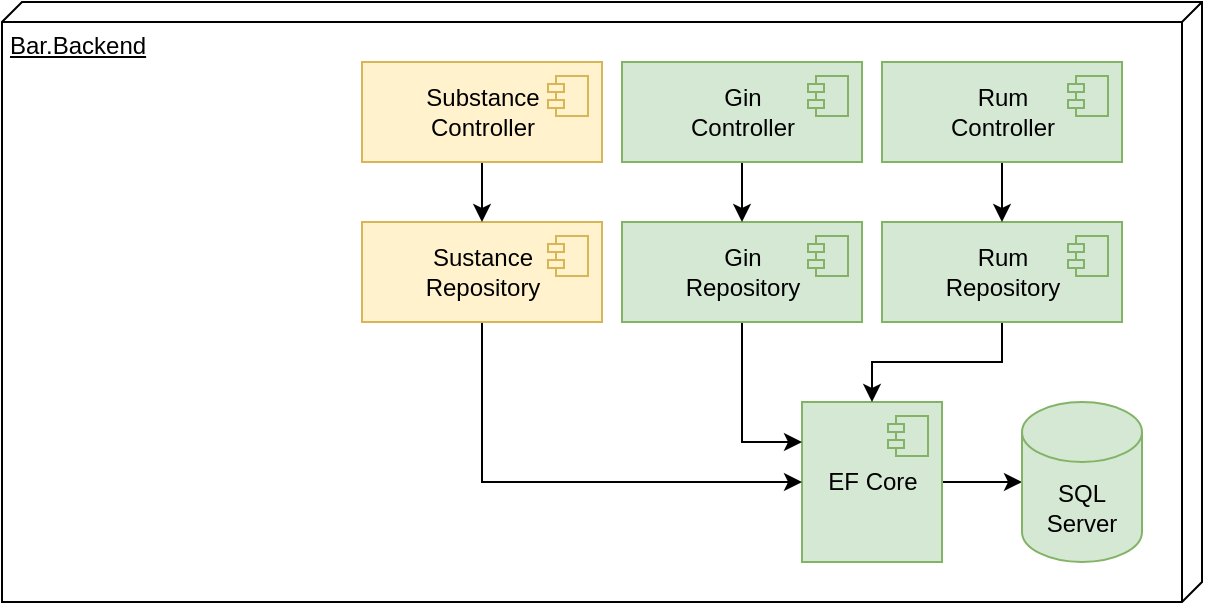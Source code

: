 <mxfile version="14.9.3" type="device" pages="2"><diagram id="liJvoYqhWFYWjsH0Zqe6" name="Components"><mxGraphModel dx="1038" dy="578" grid="1" gridSize="10" guides="1" tooltips="1" connect="1" arrows="1" fold="1" page="1" pageScale="1" pageWidth="850" pageHeight="1100" math="0" shadow="0"><root><mxCell id="0"/><mxCell id="1" parent="0"/><mxCell id="nYe0ET-Sz3Fln6yOQL6p-5" value="Bar.Backend" style="verticalAlign=top;align=left;spacingTop=8;spacingLeft=2;spacingRight=12;shape=cube;size=10;direction=south;fontStyle=4;html=1;" parent="1" vertex="1"><mxGeometry x="160" y="200" width="600" height="300" as="geometry"/></mxCell><mxCell id="nYe0ET-Sz3Fln6yOQL6p-7" style="edgeStyle=orthogonalEdgeStyle;rounded=0;orthogonalLoop=1;jettySize=auto;html=1;entryX=0;entryY=0.5;entryDx=0;entryDy=0;entryPerimeter=0;" parent="1" source="nYe0ET-Sz3Fln6yOQL6p-1" target="nYe0ET-Sz3Fln6yOQL6p-4" edge="1"><mxGeometry relative="1" as="geometry"/></mxCell><mxCell id="nYe0ET-Sz3Fln6yOQL6p-1" value="EF Core" style="html=1;dropTarget=0;fillColor=#d5e8d4;strokeColor=#82b366;" parent="1" vertex="1"><mxGeometry x="560" y="400" width="70" height="80" as="geometry"/></mxCell><mxCell id="nYe0ET-Sz3Fln6yOQL6p-2" value="" style="shape=module;jettyWidth=8;jettyHeight=4;fillColor=#d5e8d4;strokeColor=#82b366;" parent="nYe0ET-Sz3Fln6yOQL6p-1" vertex="1"><mxGeometry x="1" width="20" height="20" relative="1" as="geometry"><mxPoint x="-27" y="7" as="offset"/></mxGeometry></mxCell><mxCell id="nYe0ET-Sz3Fln6yOQL6p-4" value="SQL Server" style="shape=cylinder3;whiteSpace=wrap;html=1;boundedLbl=1;backgroundOutline=1;size=15;fillColor=#d5e8d4;strokeColor=#82b366;" parent="1" vertex="1"><mxGeometry x="670" y="400" width="60" height="80" as="geometry"/></mxCell><mxCell id="nYe0ET-Sz3Fln6yOQL6p-10" style="edgeStyle=orthogonalEdgeStyle;rounded=0;orthogonalLoop=1;jettySize=auto;html=1;entryX=0.5;entryY=0;entryDx=0;entryDy=0;" parent="1" source="nYe0ET-Sz3Fln6yOQL6p-8" target="nYe0ET-Sz3Fln6yOQL6p-1" edge="1"><mxGeometry relative="1" as="geometry"/></mxCell><mxCell id="nYe0ET-Sz3Fln6yOQL6p-8" value="Rum&lt;br&gt;Repository" style="html=1;dropTarget=0;fillColor=#d5e8d4;strokeColor=#82b366;" parent="1" vertex="1"><mxGeometry x="600" y="310" width="120" height="50" as="geometry"/></mxCell><mxCell id="nYe0ET-Sz3Fln6yOQL6p-9" value="" style="shape=module;jettyWidth=8;jettyHeight=4;fillColor=#d5e8d4;strokeColor=#82b366;" parent="nYe0ET-Sz3Fln6yOQL6p-8" vertex="1"><mxGeometry x="1" width="20" height="20" relative="1" as="geometry"><mxPoint x="-27" y="7" as="offset"/></mxGeometry></mxCell><mxCell id="nYe0ET-Sz3Fln6yOQL6p-13" style="edgeStyle=orthogonalEdgeStyle;rounded=0;orthogonalLoop=1;jettySize=auto;html=1;entryX=0.5;entryY=0;entryDx=0;entryDy=0;" parent="1" source="nYe0ET-Sz3Fln6yOQL6p-11" target="nYe0ET-Sz3Fln6yOQL6p-8" edge="1"><mxGeometry relative="1" as="geometry"/></mxCell><mxCell id="nYe0ET-Sz3Fln6yOQL6p-11" value="Rum&lt;br&gt;Controller" style="html=1;dropTarget=0;fillColor=#d5e8d4;strokeColor=#82b366;" parent="1" vertex="1"><mxGeometry x="600" y="230" width="120" height="50" as="geometry"/></mxCell><mxCell id="nYe0ET-Sz3Fln6yOQL6p-12" value="" style="shape=module;jettyWidth=8;jettyHeight=4;fillColor=#d5e8d4;strokeColor=#82b366;" parent="nYe0ET-Sz3Fln6yOQL6p-11" vertex="1"><mxGeometry x="1" width="20" height="20" relative="1" as="geometry"><mxPoint x="-27" y="7" as="offset"/></mxGeometry></mxCell><mxCell id="p8jO2pnVqjBkbR0kJbWY-3" style="edgeStyle=orthogonalEdgeStyle;rounded=0;orthogonalLoop=1;jettySize=auto;html=1;entryX=0;entryY=0.25;entryDx=0;entryDy=0;" parent="1" source="p8jO2pnVqjBkbR0kJbWY-1" target="nYe0ET-Sz3Fln6yOQL6p-1" edge="1"><mxGeometry relative="1" as="geometry"/></mxCell><mxCell id="p8jO2pnVqjBkbR0kJbWY-1" value="Gin&lt;br&gt;Repository" style="html=1;dropTarget=0;fillColor=#d5e8d4;strokeColor=#82b366;" parent="1" vertex="1"><mxGeometry x="470" y="310" width="120" height="50" as="geometry"/></mxCell><mxCell id="p8jO2pnVqjBkbR0kJbWY-2" value="" style="shape=module;jettyWidth=8;jettyHeight=4;fillColor=#d5e8d4;strokeColor=#82b366;" parent="p8jO2pnVqjBkbR0kJbWY-1" vertex="1"><mxGeometry x="1" width="20" height="20" relative="1" as="geometry"><mxPoint x="-27" y="7" as="offset"/></mxGeometry></mxCell><mxCell id="p8jO2pnVqjBkbR0kJbWY-6" style="edgeStyle=orthogonalEdgeStyle;rounded=0;orthogonalLoop=1;jettySize=auto;html=1;entryX=0.5;entryY=0;entryDx=0;entryDy=0;" parent="1" source="p8jO2pnVqjBkbR0kJbWY-4" target="p8jO2pnVqjBkbR0kJbWY-1" edge="1"><mxGeometry relative="1" as="geometry"/></mxCell><mxCell id="p8jO2pnVqjBkbR0kJbWY-4" value="Gin&lt;br&gt;Controller" style="html=1;dropTarget=0;fillColor=#d5e8d4;strokeColor=#82b366;" parent="1" vertex="1"><mxGeometry x="470" y="230" width="120" height="50" as="geometry"/></mxCell><mxCell id="p8jO2pnVqjBkbR0kJbWY-5" value="" style="shape=module;jettyWidth=8;jettyHeight=4;fillColor=#d5e8d4;strokeColor=#82b366;" parent="p8jO2pnVqjBkbR0kJbWY-4" vertex="1"><mxGeometry x="1" width="20" height="20" relative="1" as="geometry"><mxPoint x="-27" y="7" as="offset"/></mxGeometry></mxCell><mxCell id="MSdjkZru6t9fUNN-rmlD-6" style="edgeStyle=orthogonalEdgeStyle;rounded=0;orthogonalLoop=1;jettySize=auto;html=1;entryX=0;entryY=0.5;entryDx=0;entryDy=0;" parent="1" source="MSdjkZru6t9fUNN-rmlD-1" target="nYe0ET-Sz3Fln6yOQL6p-1" edge="1"><mxGeometry relative="1" as="geometry"><Array as="points"><mxPoint x="400" y="440"/></Array></mxGeometry></mxCell><mxCell id="MSdjkZru6t9fUNN-rmlD-1" value="Sustance&lt;br&gt;Repository" style="html=1;dropTarget=0;fillColor=#fff2cc;strokeColor=#d6b656;" parent="1" vertex="1"><mxGeometry x="340" y="310" width="120" height="50" as="geometry"/></mxCell><mxCell id="MSdjkZru6t9fUNN-rmlD-2" value="" style="shape=module;jettyWidth=8;jettyHeight=4;fillColor=#fff2cc;strokeColor=#d6b656;" parent="MSdjkZru6t9fUNN-rmlD-1" vertex="1"><mxGeometry x="1" width="20" height="20" relative="1" as="geometry"><mxPoint x="-27" y="7" as="offset"/></mxGeometry></mxCell><mxCell id="MSdjkZru6t9fUNN-rmlD-5" style="edgeStyle=orthogonalEdgeStyle;rounded=0;orthogonalLoop=1;jettySize=auto;html=1;entryX=0.5;entryY=0;entryDx=0;entryDy=0;" parent="1" source="MSdjkZru6t9fUNN-rmlD-3" target="MSdjkZru6t9fUNN-rmlD-1" edge="1"><mxGeometry relative="1" as="geometry"/></mxCell><mxCell id="MSdjkZru6t9fUNN-rmlD-3" value="Substance&lt;br&gt;Controller" style="html=1;dropTarget=0;fillColor=#fff2cc;strokeColor=#d6b656;" parent="1" vertex="1"><mxGeometry x="340" y="230" width="120" height="50" as="geometry"/></mxCell><mxCell id="MSdjkZru6t9fUNN-rmlD-4" value="" style="shape=module;jettyWidth=8;jettyHeight=4;fillColor=#fff2cc;strokeColor=#d6b656;" parent="MSdjkZru6t9fUNN-rmlD-3" vertex="1"><mxGeometry x="1" width="20" height="20" relative="1" as="geometry"><mxPoint x="-27" y="7" as="offset"/></mxGeometry></mxCell></root></mxGraphModel></diagram><diagram id="ZNt36LP1lRpZyB43Jjhg" name="Domain"><mxGraphModel dx="1038" dy="578" grid="1" gridSize="10" guides="1" tooltips="1" connect="1" arrows="1" fold="1" page="1" pageScale="1" pageWidth="850" pageHeight="1100" math="0" shadow="0"><root><mxCell id="3M5SwYeXtezczj63YiX--0"/><mxCell id="3M5SwYeXtezczj63YiX--1" parent="3M5SwYeXtezczj63YiX--0"/><mxCell id="3M5SwYeXtezczj63YiX--2" value="Rum" style="swimlane;fontStyle=0;childLayout=stackLayout;horizontal=1;startSize=26;fillColor=#d5e8d4;horizontalStack=0;resizeParent=1;resizeParentMax=0;resizeLast=0;collapsible=1;marginBottom=0;strokeWidth=2;strokeColor=#82b366;" parent="3M5SwYeXtezczj63YiX--1" vertex="1"><mxGeometry x="80" y="80" width="80" height="130" as="geometry"><mxRectangle x="120" y="120" width="60" height="26" as="alternateBounds"/></mxGeometry></mxCell><mxCell id="3M5SwYeXtezczj63YiX--3" value="Id" style="text;strokeColor=none;fillColor=none;align=left;verticalAlign=top;spacingLeft=4;spacingRight=4;overflow=hidden;rotatable=0;points=[[0,0.5],[1,0.5]];portConstraint=eastwest;" parent="3M5SwYeXtezczj63YiX--2" vertex="1"><mxGeometry y="26" width="80" height="26" as="geometry"/></mxCell><mxCell id="3M5SwYeXtezczj63YiX--4" value="Name" style="text;strokeColor=none;fillColor=none;align=left;verticalAlign=top;spacingLeft=4;spacingRight=4;overflow=hidden;rotatable=0;points=[[0,0.5],[1,0.5]];portConstraint=eastwest;" parent="3M5SwYeXtezczj63YiX--2" vertex="1"><mxGeometry y="52" width="80" height="26" as="geometry"/></mxCell><mxCell id="3M5SwYeXtezczj63YiX--5" value="Teaser" style="text;strokeColor=none;fillColor=none;align=left;verticalAlign=top;spacingLeft=4;spacingRight=4;overflow=hidden;rotatable=0;points=[[0,0.5],[1,0.5]];portConstraint=eastwest;" parent="3M5SwYeXtezczj63YiX--2" vertex="1"><mxGeometry y="78" width="80" height="26" as="geometry"/></mxCell><mxCell id="3M5SwYeXtezczj63YiX--10" value="Images" style="text;strokeColor=none;fillColor=none;align=left;verticalAlign=top;spacingLeft=4;spacingRight=4;overflow=hidden;rotatable=0;points=[[0,0.5],[1,0.5]];portConstraint=eastwest;" parent="3M5SwYeXtezczj63YiX--2" vertex="1"><mxGeometry y="104" width="80" height="26" as="geometry"/></mxCell><mxCell id="3M5SwYeXtezczj63YiX--6" value="Image" style="swimlane;fontStyle=0;childLayout=stackLayout;horizontal=1;startSize=26;fillColor=#d5e8d4;horizontalStack=0;resizeParent=1;resizeParentMax=0;resizeLast=0;collapsible=1;marginBottom=0;strokeColor=#82b366;" parent="3M5SwYeXtezczj63YiX--1" vertex="1"><mxGeometry x="340" y="240" width="100" height="52" as="geometry"/></mxCell><mxCell id="3M5SwYeXtezczj63YiX--7" value="FileName" style="text;strokeColor=none;fillColor=none;align=left;verticalAlign=top;spacingLeft=4;spacingRight=4;overflow=hidden;rotatable=0;points=[[0,0.5],[1,0.5]];portConstraint=eastwest;" parent="3M5SwYeXtezczj63YiX--6" vertex="1"><mxGeometry y="26" width="100" height="26" as="geometry"/></mxCell><mxCell id="3M5SwYeXtezczj63YiX--17" value="Gin" style="swimlane;fontStyle=0;childLayout=stackLayout;horizontal=1;startSize=26;fillColor=#d5e8d4;horizontalStack=0;resizeParent=1;resizeParentMax=0;resizeLast=0;collapsible=1;marginBottom=0;strokeWidth=2;strokeColor=#82b366;" parent="3M5SwYeXtezczj63YiX--1" vertex="1"><mxGeometry x="200" y="80" width="80" height="130" as="geometry"><mxRectangle x="120" y="120" width="60" height="26" as="alternateBounds"/></mxGeometry></mxCell><mxCell id="3M5SwYeXtezczj63YiX--18" value="Id" style="text;strokeColor=none;fillColor=none;align=left;verticalAlign=top;spacingLeft=4;spacingRight=4;overflow=hidden;rotatable=0;points=[[0,0.5],[1,0.5]];portConstraint=eastwest;" parent="3M5SwYeXtezczj63YiX--17" vertex="1"><mxGeometry y="26" width="80" height="26" as="geometry"/></mxCell><mxCell id="3M5SwYeXtezczj63YiX--19" value="Name" style="text;strokeColor=none;fillColor=none;align=left;verticalAlign=top;spacingLeft=4;spacingRight=4;overflow=hidden;rotatable=0;points=[[0,0.5],[1,0.5]];portConstraint=eastwest;" parent="3M5SwYeXtezczj63YiX--17" vertex="1"><mxGeometry y="52" width="80" height="26" as="geometry"/></mxCell><mxCell id="3M5SwYeXtezczj63YiX--20" value="Teaser" style="text;strokeColor=none;fillColor=none;align=left;verticalAlign=top;spacingLeft=4;spacingRight=4;overflow=hidden;rotatable=0;points=[[0,0.5],[1,0.5]];portConstraint=eastwest;" parent="3M5SwYeXtezczj63YiX--17" vertex="1"><mxGeometry y="78" width="80" height="26" as="geometry"/></mxCell><mxCell id="3M5SwYeXtezczj63YiX--21" value="Images" style="text;strokeColor=none;fillColor=none;align=left;verticalAlign=top;spacingLeft=4;spacingRight=4;overflow=hidden;rotatable=0;points=[[0,0.5],[1,0.5]];portConstraint=eastwest;" parent="3M5SwYeXtezczj63YiX--17" vertex="1"><mxGeometry y="104" width="80" height="26" as="geometry"/></mxCell><mxCell id="3M5SwYeXtezczj63YiX--23" style="edgeStyle=orthogonalEdgeStyle;rounded=0;orthogonalLoop=1;jettySize=auto;html=1;exitX=1;exitY=0.5;exitDx=0;exitDy=0;entryX=0;entryY=0.25;entryDx=0;entryDy=0;startArrow=none;startFill=0;endArrow=open;endFill=0;" parent="3M5SwYeXtezczj63YiX--1" source="3M5SwYeXtezczj63YiX--21" target="3M5SwYeXtezczj63YiX--6" edge="1"><mxGeometry relative="1" as="geometry"/></mxCell><mxCell id="3M5SwYeXtezczj63YiX--24" style="edgeStyle=orthogonalEdgeStyle;rounded=0;orthogonalLoop=1;jettySize=auto;html=1;exitX=1;exitY=0.5;exitDx=0;exitDy=0;entryX=0;entryY=0.25;entryDx=0;entryDy=0;startArrow=none;startFill=0;endArrow=open;endFill=0;" parent="3M5SwYeXtezczj63YiX--1" source="3M5SwYeXtezczj63YiX--10" target="3M5SwYeXtezczj63YiX--6" edge="1"><mxGeometry relative="1" as="geometry"><Array as="points"><mxPoint x="180" y="197"/><mxPoint x="180" y="253"/></Array></mxGeometry></mxCell><mxCell id="3M5SwYeXtezczj63YiX--25" value="Substance" style="swimlane;fontStyle=0;childLayout=stackLayout;horizontal=1;startSize=26;fillColor=#fff2cc;horizontalStack=0;resizeParent=1;resizeParentMax=0;resizeLast=0;collapsible=1;marginBottom=0;strokeWidth=2;strokeColor=#d6b656;" parent="3M5SwYeXtezczj63YiX--1" vertex="1"><mxGeometry x="640" y="582" width="120" height="130" as="geometry"/></mxCell><mxCell id="3M5SwYeXtezczj63YiX--26" value="Id" style="text;strokeColor=none;fillColor=none;align=left;verticalAlign=top;spacingLeft=4;spacingRight=4;overflow=hidden;rotatable=0;points=[[0,0.5],[1,0.5]];portConstraint=eastwest;" parent="3M5SwYeXtezczj63YiX--25" vertex="1"><mxGeometry y="26" width="120" height="26" as="geometry"/></mxCell><mxCell id="3M5SwYeXtezczj63YiX--27" value="Name" style="text;strokeColor=none;fillColor=none;align=left;verticalAlign=top;spacingLeft=4;spacingRight=4;overflow=hidden;rotatable=0;points=[[0,0.5],[1,0.5]];portConstraint=eastwest;" parent="3M5SwYeXtezczj63YiX--25" vertex="1"><mxGeometry y="52" width="120" height="26" as="geometry"/></mxCell><mxCell id="3M5SwYeXtezczj63YiX--61" value="Category" style="text;strokeColor=none;fillColor=none;align=left;verticalAlign=top;spacingLeft=4;spacingRight=4;overflow=hidden;rotatable=0;points=[[0,0.5],[1,0.5]];portConstraint=eastwest;" parent="3M5SwYeXtezczj63YiX--25" vertex="1"><mxGeometry y="78" width="120" height="26" as="geometry"/></mxCell><mxCell id="zTm-UbarQxxiGMP8CCu9-0" value="Unit" style="text;strokeColor=none;fillColor=none;align=left;verticalAlign=top;spacingLeft=4;spacingRight=4;overflow=hidden;rotatable=0;points=[[0,0.5],[1,0.5]];portConstraint=eastwest;" parent="3M5SwYeXtezczj63YiX--25" vertex="1"><mxGeometry y="104" width="120" height="26" as="geometry"/></mxCell><mxCell id="3M5SwYeXtezczj63YiX--29" value="Drink" style="swimlane;fontStyle=0;childLayout=stackLayout;horizontal=1;startSize=26;fillColor=none;horizontalStack=0;resizeParent=1;resizeParentMax=0;resizeLast=0;collapsible=1;marginBottom=0;strokeWidth=2;" parent="3M5SwYeXtezczj63YiX--1" vertex="1"><mxGeometry x="80" y="400" width="140" height="286" as="geometry"/></mxCell><mxCell id="3M5SwYeXtezczj63YiX--30" value="Id" style="text;strokeColor=none;fillColor=none;align=left;verticalAlign=top;spacingLeft=4;spacingRight=4;overflow=hidden;rotatable=0;points=[[0,0.5],[1,0.5]];portConstraint=eastwest;" parent="3M5SwYeXtezczj63YiX--29" vertex="1"><mxGeometry y="26" width="140" height="26" as="geometry"/></mxCell><mxCell id="3M5SwYeXtezczj63YiX--31" value="Name" style="text;strokeColor=none;fillColor=none;align=left;verticalAlign=top;spacingLeft=4;spacingRight=4;overflow=hidden;rotatable=0;points=[[0,0.5],[1,0.5]];portConstraint=eastwest;" parent="3M5SwYeXtezczj63YiX--29" vertex="1"><mxGeometry y="52" width="140" height="26" as="geometry"/></mxCell><mxCell id="3M5SwYeXtezczj63YiX--32" value="Teaser" style="text;strokeColor=none;fillColor=none;align=left;verticalAlign=top;spacingLeft=4;spacingRight=4;overflow=hidden;rotatable=0;points=[[0,0.5],[1,0.5]];portConstraint=eastwest;" parent="3M5SwYeXtezczj63YiX--29" vertex="1"><mxGeometry y="78" width="140" height="26" as="geometry"/></mxCell><mxCell id="3M5SwYeXtezczj63YiX--33" value="Images" style="text;strokeColor=none;fillColor=none;align=left;verticalAlign=top;spacingLeft=4;spacingRight=4;overflow=hidden;rotatable=0;points=[[0,0.5],[1,0.5]];portConstraint=eastwest;" parent="3M5SwYeXtezczj63YiX--29" vertex="1"><mxGeometry y="104" width="140" height="26" as="geometry"/></mxCell><mxCell id="3M5SwYeXtezczj63YiX--35" value="Tags" style="text;strokeColor=none;fillColor=none;align=left;verticalAlign=top;spacingLeft=4;spacingRight=4;overflow=hidden;rotatable=0;points=[[0,0.5],[1,0.5]];portConstraint=eastwest;" parent="3M5SwYeXtezczj63YiX--29" vertex="1"><mxGeometry y="130" width="140" height="26" as="geometry"/></mxCell><mxCell id="3M5SwYeXtezczj63YiX--36" value="Description" style="text;strokeColor=none;fillColor=none;align=left;verticalAlign=top;spacingLeft=4;spacingRight=4;overflow=hidden;rotatable=0;points=[[0,0.5],[1,0.5]];portConstraint=eastwest;" parent="3M5SwYeXtezczj63YiX--29" vertex="1"><mxGeometry y="156" width="140" height="26" as="geometry"/></mxCell><mxCell id="3M5SwYeXtezczj63YiX--37" value="Glass" style="text;strokeColor=none;fillColor=none;align=left;verticalAlign=top;spacingLeft=4;spacingRight=4;overflow=hidden;rotatable=0;points=[[0,0.5],[1,0.5]];portConstraint=eastwest;" parent="3M5SwYeXtezczj63YiX--29" vertex="1"><mxGeometry y="182" width="140" height="26" as="geometry"/></mxCell><mxCell id="3M5SwYeXtezczj63YiX--42" value="Ice" style="text;strokeColor=none;fillColor=none;align=left;verticalAlign=top;spacingLeft=4;spacingRight=4;overflow=hidden;rotatable=0;points=[[0,0.5],[1,0.5]];portConstraint=eastwest;" parent="3M5SwYeXtezczj63YiX--29" vertex="1"><mxGeometry y="208" width="140" height="26" as="geometry"/></mxCell><mxCell id="3M5SwYeXtezczj63YiX--43" value="Garnish" style="text;strokeColor=none;fillColor=none;align=left;verticalAlign=top;spacingLeft=4;spacingRight=4;overflow=hidden;rotatable=0;points=[[0,0.5],[1,0.5]];portConstraint=eastwest;" parent="3M5SwYeXtezczj63YiX--29" vertex="1"><mxGeometry y="234" width="140" height="26" as="geometry"/></mxCell><mxCell id="3M5SwYeXtezczj63YiX--44" value="Recipes" style="text;strokeColor=none;fillColor=none;align=left;verticalAlign=top;spacingLeft=4;spacingRight=4;overflow=hidden;rotatable=0;points=[[0,0.5],[1,0.5]];portConstraint=eastwest;" parent="3M5SwYeXtezczj63YiX--29" vertex="1"><mxGeometry y="260" width="140" height="26" as="geometry"/></mxCell><mxCell id="3M5SwYeXtezczj63YiX--34" style="edgeStyle=orthogonalEdgeStyle;rounded=0;orthogonalLoop=1;jettySize=auto;html=1;entryX=1;entryY=0.25;entryDx=0;entryDy=0;startArrow=none;startFill=0;endArrow=open;endFill=0;" parent="3M5SwYeXtezczj63YiX--1" source="3M5SwYeXtezczj63YiX--33" target="3M5SwYeXtezczj63YiX--6" edge="1"><mxGeometry relative="1" as="geometry"/></mxCell><mxCell id="3M5SwYeXtezczj63YiX--45" value="Receipe" style="swimlane;fontStyle=0;childLayout=stackLayout;horizontal=1;startSize=26;fillColor=none;horizontalStack=0;resizeParent=1;resizeParentMax=0;resizeLast=0;collapsible=1;marginBottom=0;" parent="3M5SwYeXtezczj63YiX--1" vertex="1"><mxGeometry x="265" y="582" width="140" height="130" as="geometry"/></mxCell><mxCell id="3M5SwYeXtezczj63YiX--46" value="Id" style="text;strokeColor=none;fillColor=none;align=left;verticalAlign=top;spacingLeft=4;spacingRight=4;overflow=hidden;rotatable=0;points=[[0,0.5],[1,0.5]];portConstraint=eastwest;" parent="3M5SwYeXtezczj63YiX--45" vertex="1"><mxGeometry y="26" width="140" height="26" as="geometry"/></mxCell><mxCell id="3M5SwYeXtezczj63YiX--47" value="Name" style="text;strokeColor=none;fillColor=none;align=left;verticalAlign=top;spacingLeft=4;spacingRight=4;overflow=hidden;rotatable=0;points=[[0,0.5],[1,0.5]];portConstraint=eastwest;" parent="3M5SwYeXtezczj63YiX--45" vertex="1"><mxGeometry y="52" width="140" height="26" as="geometry"/></mxCell><mxCell id="3M5SwYeXtezczj63YiX--48" value="Ingredients" style="text;strokeColor=none;fillColor=none;align=left;verticalAlign=top;spacingLeft=4;spacingRight=4;overflow=hidden;rotatable=0;points=[[0,0.5],[1,0.5]];portConstraint=eastwest;" parent="3M5SwYeXtezczj63YiX--45" vertex="1"><mxGeometry y="78" width="140" height="26" as="geometry"/></mxCell><mxCell id="3M5SwYeXtezczj63YiX--60" value="Instructions" style="text;strokeColor=none;fillColor=none;align=left;verticalAlign=top;spacingLeft=4;spacingRight=4;overflow=hidden;rotatable=0;points=[[0,0.5],[1,0.5]];portConstraint=eastwest;" parent="3M5SwYeXtezczj63YiX--45" vertex="1"><mxGeometry y="104" width="140" height="26" as="geometry"/></mxCell><mxCell id="3M5SwYeXtezczj63YiX--49" style="edgeStyle=orthogonalEdgeStyle;rounded=0;orthogonalLoop=1;jettySize=auto;html=1;entryX=-0.017;entryY=0.146;entryDx=0;entryDy=0;entryPerimeter=0;startArrow=none;startFill=0;endArrow=open;endFill=0;" parent="3M5SwYeXtezczj63YiX--1" source="3M5SwYeXtezczj63YiX--44" target="3M5SwYeXtezczj63YiX--45" edge="1"><mxGeometry relative="1" as="geometry"/></mxCell><mxCell id="3M5SwYeXtezczj63YiX--50" value="Ingredient" style="swimlane;fontStyle=0;childLayout=stackLayout;horizontal=1;startSize=26;fillColor=none;horizontalStack=0;resizeParent=1;resizeParentMax=0;resizeLast=0;collapsible=1;marginBottom=0;" parent="3M5SwYeXtezczj63YiX--1" vertex="1"><mxGeometry x="445" y="582" width="140" height="104" as="geometry"/></mxCell><mxCell id="3M5SwYeXtezczj63YiX--51" value="Amount" style="text;strokeColor=none;fillColor=none;align=left;verticalAlign=top;spacingLeft=4;spacingRight=4;overflow=hidden;rotatable=0;points=[[0,0.5],[1,0.5]];portConstraint=eastwest;" parent="3M5SwYeXtezczj63YiX--50" vertex="1"><mxGeometry y="26" width="140" height="26" as="geometry"/></mxCell><mxCell id="3M5SwYeXtezczj63YiX--52" value="Unit" style="text;strokeColor=none;fillColor=none;align=left;verticalAlign=top;spacingLeft=4;spacingRight=4;overflow=hidden;rotatable=0;points=[[0,0.5],[1,0.5]];portConstraint=eastwest;" parent="3M5SwYeXtezczj63YiX--50" vertex="1"><mxGeometry y="52" width="140" height="26" as="geometry"/></mxCell><mxCell id="3M5SwYeXtezczj63YiX--53" value="Substance" style="text;strokeColor=none;fillColor=none;align=left;verticalAlign=top;spacingLeft=4;spacingRight=4;overflow=hidden;rotatable=0;points=[[0,0.5],[1,0.5]];portConstraint=eastwest;" parent="3M5SwYeXtezczj63YiX--50" vertex="1"><mxGeometry y="78" width="140" height="26" as="geometry"/></mxCell><mxCell id="3M5SwYeXtezczj63YiX--54" style="edgeStyle=orthogonalEdgeStyle;rounded=0;orthogonalLoop=1;jettySize=auto;html=1;entryX=0;entryY=0.25;entryDx=0;entryDy=0;startArrow=diamond;startFill=0;endArrow=open;endFill=0;" parent="3M5SwYeXtezczj63YiX--1" source="3M5SwYeXtezczj63YiX--53" target="3M5SwYeXtezczj63YiX--25" edge="1"><mxGeometry relative="1" as="geometry"/></mxCell><mxCell id="3M5SwYeXtezczj63YiX--55" style="edgeStyle=orthogonalEdgeStyle;rounded=0;orthogonalLoop=1;jettySize=auto;html=1;exitX=1;exitY=0.5;exitDx=0;exitDy=0;entryX=-0.011;entryY=0.177;entryDx=0;entryDy=0;entryPerimeter=0;startArrow=none;startFill=0;endArrow=open;endFill=0;" parent="3M5SwYeXtezczj63YiX--1" source="3M5SwYeXtezczj63YiX--48" target="3M5SwYeXtezczj63YiX--50" edge="1"><mxGeometry relative="1" as="geometry"/></mxCell></root></mxGraphModel></diagram></mxfile>